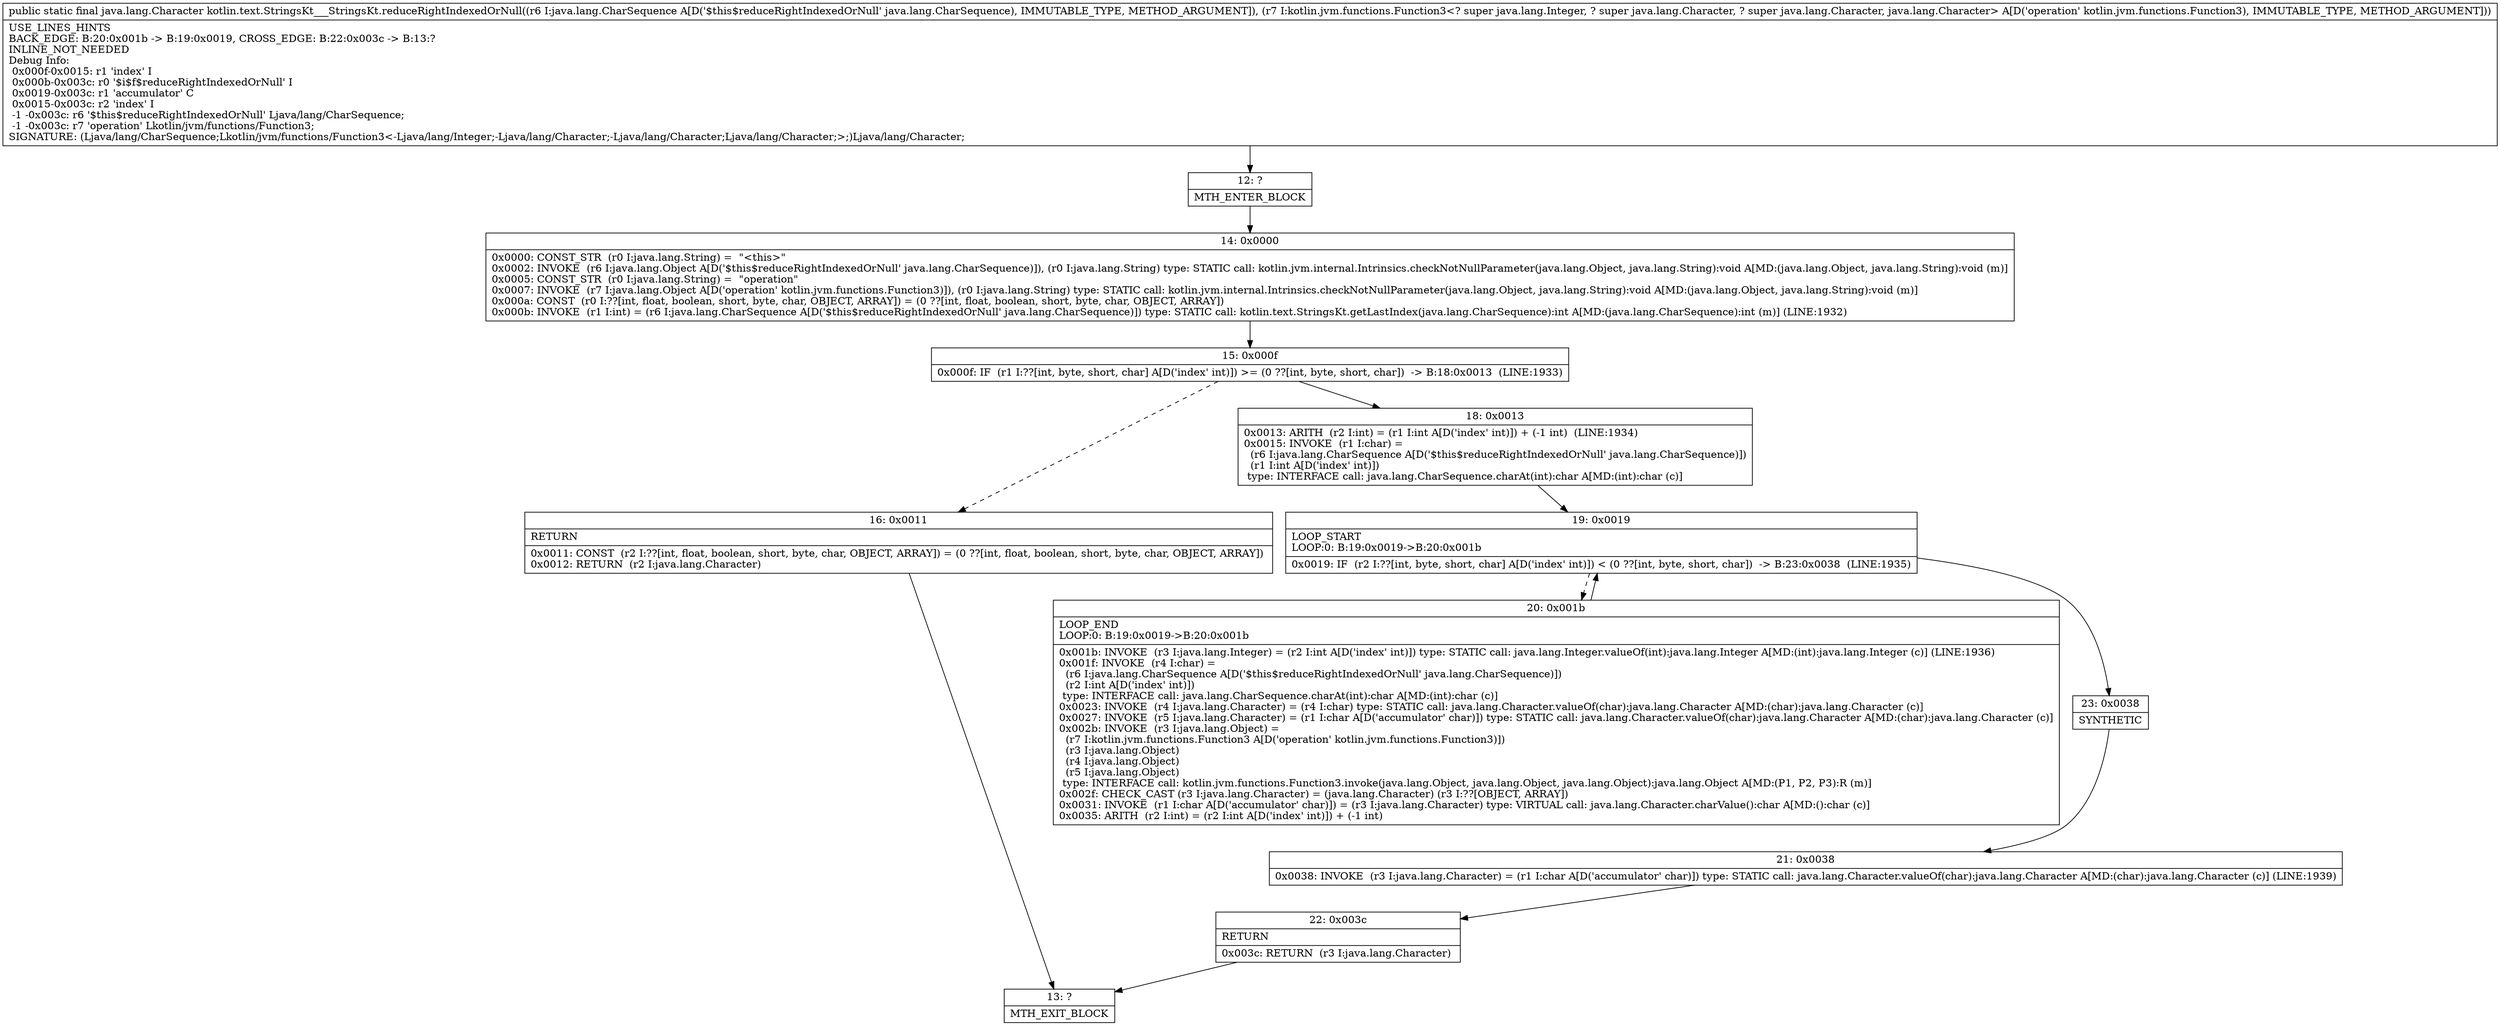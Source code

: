 digraph "CFG forkotlin.text.StringsKt___StringsKt.reduceRightIndexedOrNull(Ljava\/lang\/CharSequence;Lkotlin\/jvm\/functions\/Function3;)Ljava\/lang\/Character;" {
Node_12 [shape=record,label="{12\:\ ?|MTH_ENTER_BLOCK\l}"];
Node_14 [shape=record,label="{14\:\ 0x0000|0x0000: CONST_STR  (r0 I:java.lang.String) =  \"\<this\>\" \l0x0002: INVOKE  (r6 I:java.lang.Object A[D('$this$reduceRightIndexedOrNull' java.lang.CharSequence)]), (r0 I:java.lang.String) type: STATIC call: kotlin.jvm.internal.Intrinsics.checkNotNullParameter(java.lang.Object, java.lang.String):void A[MD:(java.lang.Object, java.lang.String):void (m)]\l0x0005: CONST_STR  (r0 I:java.lang.String) =  \"operation\" \l0x0007: INVOKE  (r7 I:java.lang.Object A[D('operation' kotlin.jvm.functions.Function3)]), (r0 I:java.lang.String) type: STATIC call: kotlin.jvm.internal.Intrinsics.checkNotNullParameter(java.lang.Object, java.lang.String):void A[MD:(java.lang.Object, java.lang.String):void (m)]\l0x000a: CONST  (r0 I:??[int, float, boolean, short, byte, char, OBJECT, ARRAY]) = (0 ??[int, float, boolean, short, byte, char, OBJECT, ARRAY]) \l0x000b: INVOKE  (r1 I:int) = (r6 I:java.lang.CharSequence A[D('$this$reduceRightIndexedOrNull' java.lang.CharSequence)]) type: STATIC call: kotlin.text.StringsKt.getLastIndex(java.lang.CharSequence):int A[MD:(java.lang.CharSequence):int (m)] (LINE:1932)\l}"];
Node_15 [shape=record,label="{15\:\ 0x000f|0x000f: IF  (r1 I:??[int, byte, short, char] A[D('index' int)]) \>= (0 ??[int, byte, short, char])  \-\> B:18:0x0013  (LINE:1933)\l}"];
Node_16 [shape=record,label="{16\:\ 0x0011|RETURN\l|0x0011: CONST  (r2 I:??[int, float, boolean, short, byte, char, OBJECT, ARRAY]) = (0 ??[int, float, boolean, short, byte, char, OBJECT, ARRAY]) \l0x0012: RETURN  (r2 I:java.lang.Character) \l}"];
Node_13 [shape=record,label="{13\:\ ?|MTH_EXIT_BLOCK\l}"];
Node_18 [shape=record,label="{18\:\ 0x0013|0x0013: ARITH  (r2 I:int) = (r1 I:int A[D('index' int)]) + (\-1 int)  (LINE:1934)\l0x0015: INVOKE  (r1 I:char) = \l  (r6 I:java.lang.CharSequence A[D('$this$reduceRightIndexedOrNull' java.lang.CharSequence)])\l  (r1 I:int A[D('index' int)])\l type: INTERFACE call: java.lang.CharSequence.charAt(int):char A[MD:(int):char (c)]\l}"];
Node_19 [shape=record,label="{19\:\ 0x0019|LOOP_START\lLOOP:0: B:19:0x0019\-\>B:20:0x001b\l|0x0019: IF  (r2 I:??[int, byte, short, char] A[D('index' int)]) \< (0 ??[int, byte, short, char])  \-\> B:23:0x0038  (LINE:1935)\l}"];
Node_20 [shape=record,label="{20\:\ 0x001b|LOOP_END\lLOOP:0: B:19:0x0019\-\>B:20:0x001b\l|0x001b: INVOKE  (r3 I:java.lang.Integer) = (r2 I:int A[D('index' int)]) type: STATIC call: java.lang.Integer.valueOf(int):java.lang.Integer A[MD:(int):java.lang.Integer (c)] (LINE:1936)\l0x001f: INVOKE  (r4 I:char) = \l  (r6 I:java.lang.CharSequence A[D('$this$reduceRightIndexedOrNull' java.lang.CharSequence)])\l  (r2 I:int A[D('index' int)])\l type: INTERFACE call: java.lang.CharSequence.charAt(int):char A[MD:(int):char (c)]\l0x0023: INVOKE  (r4 I:java.lang.Character) = (r4 I:char) type: STATIC call: java.lang.Character.valueOf(char):java.lang.Character A[MD:(char):java.lang.Character (c)]\l0x0027: INVOKE  (r5 I:java.lang.Character) = (r1 I:char A[D('accumulator' char)]) type: STATIC call: java.lang.Character.valueOf(char):java.lang.Character A[MD:(char):java.lang.Character (c)]\l0x002b: INVOKE  (r3 I:java.lang.Object) = \l  (r7 I:kotlin.jvm.functions.Function3 A[D('operation' kotlin.jvm.functions.Function3)])\l  (r3 I:java.lang.Object)\l  (r4 I:java.lang.Object)\l  (r5 I:java.lang.Object)\l type: INTERFACE call: kotlin.jvm.functions.Function3.invoke(java.lang.Object, java.lang.Object, java.lang.Object):java.lang.Object A[MD:(P1, P2, P3):R (m)]\l0x002f: CHECK_CAST (r3 I:java.lang.Character) = (java.lang.Character) (r3 I:??[OBJECT, ARRAY]) \l0x0031: INVOKE  (r1 I:char A[D('accumulator' char)]) = (r3 I:java.lang.Character) type: VIRTUAL call: java.lang.Character.charValue():char A[MD:():char (c)]\l0x0035: ARITH  (r2 I:int) = (r2 I:int A[D('index' int)]) + (\-1 int) \l}"];
Node_23 [shape=record,label="{23\:\ 0x0038|SYNTHETIC\l}"];
Node_21 [shape=record,label="{21\:\ 0x0038|0x0038: INVOKE  (r3 I:java.lang.Character) = (r1 I:char A[D('accumulator' char)]) type: STATIC call: java.lang.Character.valueOf(char):java.lang.Character A[MD:(char):java.lang.Character (c)] (LINE:1939)\l}"];
Node_22 [shape=record,label="{22\:\ 0x003c|RETURN\l|0x003c: RETURN  (r3 I:java.lang.Character) \l}"];
MethodNode[shape=record,label="{public static final java.lang.Character kotlin.text.StringsKt___StringsKt.reduceRightIndexedOrNull((r6 I:java.lang.CharSequence A[D('$this$reduceRightIndexedOrNull' java.lang.CharSequence), IMMUTABLE_TYPE, METHOD_ARGUMENT]), (r7 I:kotlin.jvm.functions.Function3\<? super java.lang.Integer, ? super java.lang.Character, ? super java.lang.Character, java.lang.Character\> A[D('operation' kotlin.jvm.functions.Function3), IMMUTABLE_TYPE, METHOD_ARGUMENT]))  | USE_LINES_HINTS\lBACK_EDGE: B:20:0x001b \-\> B:19:0x0019, CROSS_EDGE: B:22:0x003c \-\> B:13:?\lINLINE_NOT_NEEDED\lDebug Info:\l  0x000f\-0x0015: r1 'index' I\l  0x000b\-0x003c: r0 '$i$f$reduceRightIndexedOrNull' I\l  0x0019\-0x003c: r1 'accumulator' C\l  0x0015\-0x003c: r2 'index' I\l  \-1 \-0x003c: r6 '$this$reduceRightIndexedOrNull' Ljava\/lang\/CharSequence;\l  \-1 \-0x003c: r7 'operation' Lkotlin\/jvm\/functions\/Function3;\lSIGNATURE: (Ljava\/lang\/CharSequence;Lkotlin\/jvm\/functions\/Function3\<\-Ljava\/lang\/Integer;\-Ljava\/lang\/Character;\-Ljava\/lang\/Character;Ljava\/lang\/Character;\>;)Ljava\/lang\/Character;\l}"];
MethodNode -> Node_12;Node_12 -> Node_14;
Node_14 -> Node_15;
Node_15 -> Node_16[style=dashed];
Node_15 -> Node_18;
Node_16 -> Node_13;
Node_18 -> Node_19;
Node_19 -> Node_20[style=dashed];
Node_19 -> Node_23;
Node_20 -> Node_19;
Node_23 -> Node_21;
Node_21 -> Node_22;
Node_22 -> Node_13;
}

